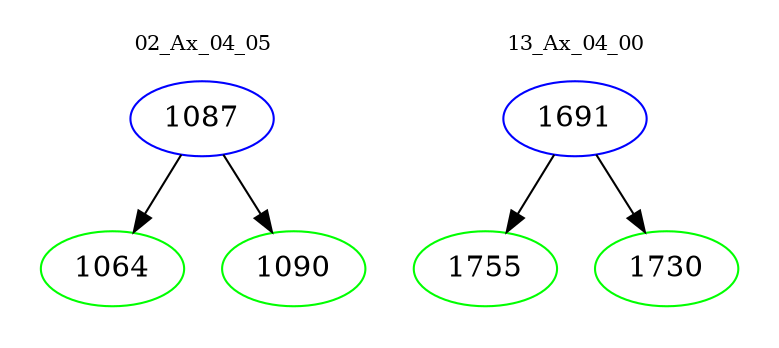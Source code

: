 digraph{
subgraph cluster_0 {
color = white
label = "02_Ax_04_05";
fontsize=10;
T0_1087 [label="1087", color="blue"]
T0_1087 -> T0_1064 [color="black"]
T0_1064 [label="1064", color="green"]
T0_1087 -> T0_1090 [color="black"]
T0_1090 [label="1090", color="green"]
}
subgraph cluster_1 {
color = white
label = "13_Ax_04_00";
fontsize=10;
T1_1691 [label="1691", color="blue"]
T1_1691 -> T1_1755 [color="black"]
T1_1755 [label="1755", color="green"]
T1_1691 -> T1_1730 [color="black"]
T1_1730 [label="1730", color="green"]
}
}
